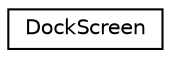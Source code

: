 digraph "类继承关系图"
{
  edge [fontname="Helvetica",fontsize="10",labelfontname="Helvetica",labelfontsize="10"];
  node [fontname="Helvetica",fontsize="10",shape=record];
  rankdir="LR";
  Node0 [label="DockScreen",height=0.2,width=0.4,color="black", fillcolor="white", style="filled",URL="$class_dock_screen.html",tooltip="The DockScreen class 保存任务栏的屏幕信息 "];
}
